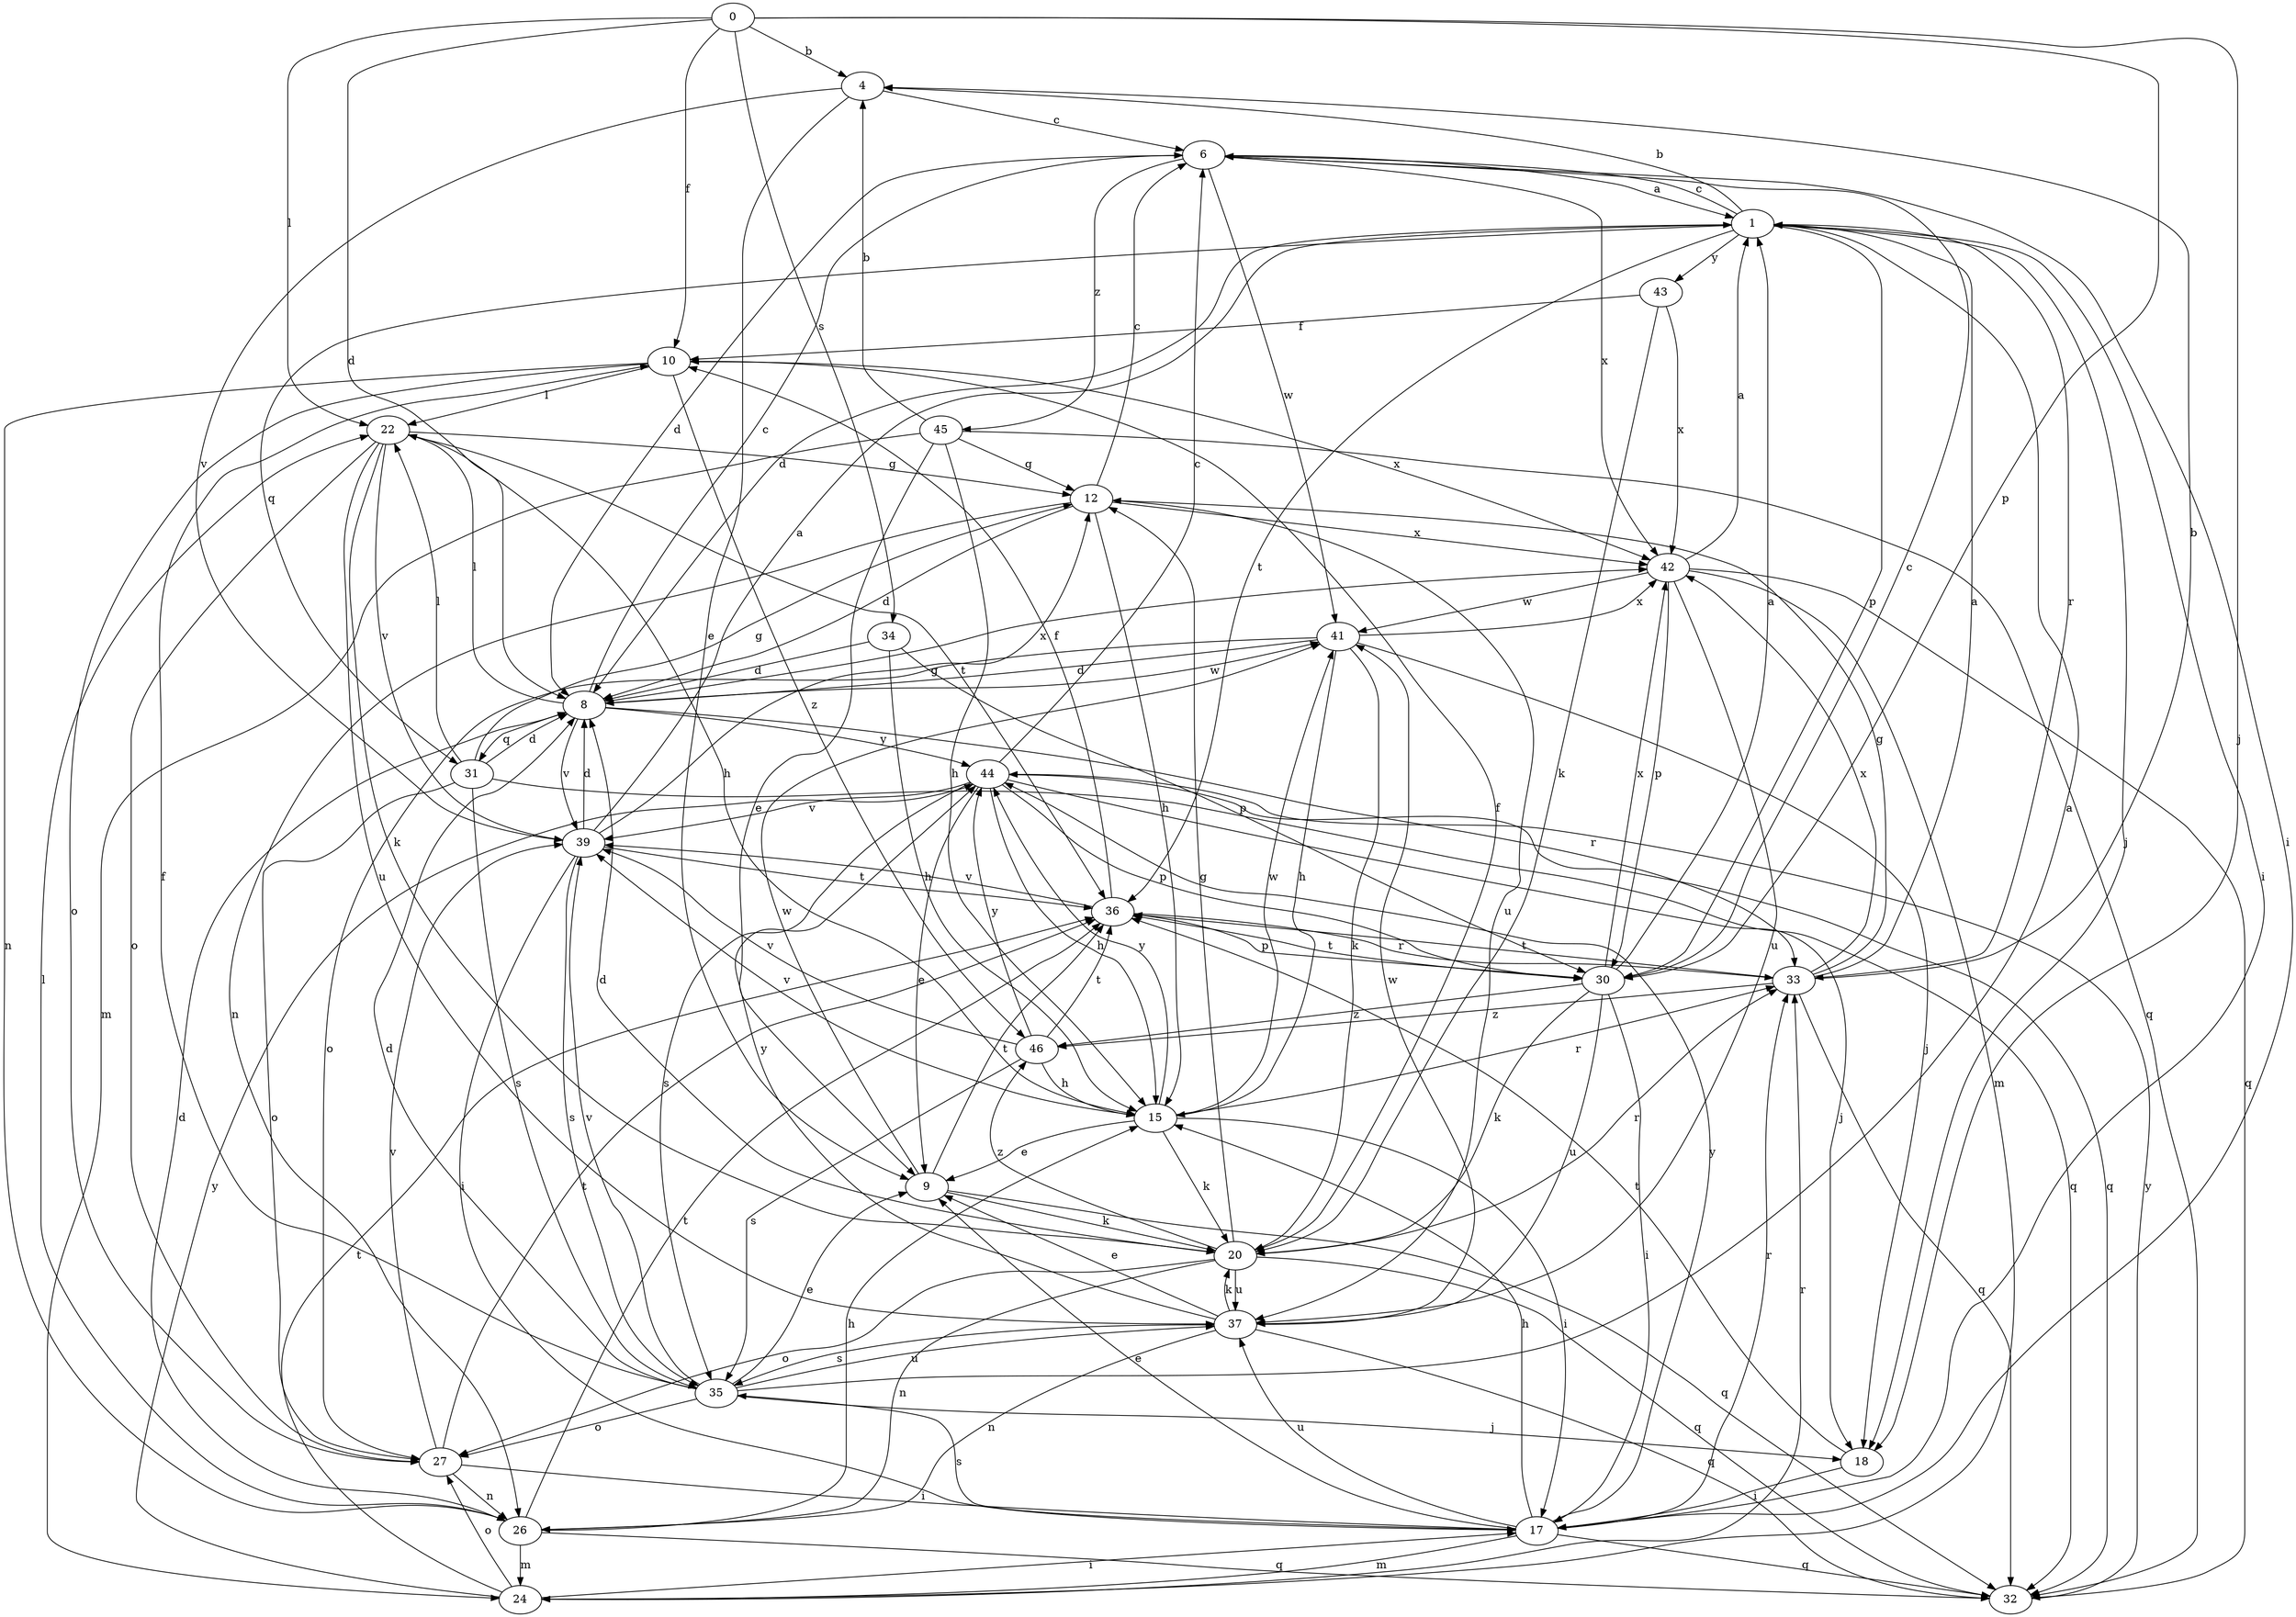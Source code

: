 strict digraph  {
0;
1;
4;
6;
8;
9;
10;
12;
15;
17;
18;
20;
22;
24;
26;
27;
30;
31;
32;
33;
34;
35;
36;
37;
39;
41;
42;
43;
44;
45;
46;
0 -> 4  [label=b];
0 -> 8  [label=d];
0 -> 10  [label=f];
0 -> 18  [label=j];
0 -> 22  [label=l];
0 -> 30  [label=p];
0 -> 34  [label=s];
1 -> 4  [label=b];
1 -> 6  [label=c];
1 -> 8  [label=d];
1 -> 17  [label=i];
1 -> 18  [label=j];
1 -> 30  [label=p];
1 -> 31  [label=q];
1 -> 33  [label=r];
1 -> 36  [label=t];
1 -> 43  [label=y];
4 -> 6  [label=c];
4 -> 9  [label=e];
4 -> 39  [label=v];
6 -> 1  [label=a];
6 -> 8  [label=d];
6 -> 17  [label=i];
6 -> 41  [label=w];
6 -> 42  [label=x];
6 -> 45  [label=z];
8 -> 6  [label=c];
8 -> 22  [label=l];
8 -> 31  [label=q];
8 -> 33  [label=r];
8 -> 39  [label=v];
8 -> 41  [label=w];
8 -> 42  [label=x];
8 -> 44  [label=y];
9 -> 20  [label=k];
9 -> 32  [label=q];
9 -> 36  [label=t];
9 -> 41  [label=w];
10 -> 22  [label=l];
10 -> 26  [label=n];
10 -> 27  [label=o];
10 -> 42  [label=x];
10 -> 46  [label=z];
12 -> 6  [label=c];
12 -> 8  [label=d];
12 -> 15  [label=h];
12 -> 26  [label=n];
12 -> 37  [label=u];
12 -> 42  [label=x];
15 -> 9  [label=e];
15 -> 17  [label=i];
15 -> 20  [label=k];
15 -> 33  [label=r];
15 -> 39  [label=v];
15 -> 41  [label=w];
15 -> 44  [label=y];
17 -> 9  [label=e];
17 -> 15  [label=h];
17 -> 24  [label=m];
17 -> 32  [label=q];
17 -> 33  [label=r];
17 -> 35  [label=s];
17 -> 37  [label=u];
17 -> 44  [label=y];
18 -> 17  [label=i];
18 -> 36  [label=t];
20 -> 8  [label=d];
20 -> 10  [label=f];
20 -> 12  [label=g];
20 -> 26  [label=n];
20 -> 27  [label=o];
20 -> 32  [label=q];
20 -> 33  [label=r];
20 -> 37  [label=u];
20 -> 46  [label=z];
22 -> 12  [label=g];
22 -> 15  [label=h];
22 -> 20  [label=k];
22 -> 27  [label=o];
22 -> 36  [label=t];
22 -> 37  [label=u];
22 -> 39  [label=v];
24 -> 17  [label=i];
24 -> 27  [label=o];
24 -> 33  [label=r];
24 -> 36  [label=t];
24 -> 44  [label=y];
26 -> 8  [label=d];
26 -> 15  [label=h];
26 -> 22  [label=l];
26 -> 24  [label=m];
26 -> 32  [label=q];
26 -> 36  [label=t];
27 -> 17  [label=i];
27 -> 26  [label=n];
27 -> 36  [label=t];
27 -> 39  [label=v];
30 -> 1  [label=a];
30 -> 6  [label=c];
30 -> 17  [label=i];
30 -> 20  [label=k];
30 -> 36  [label=t];
30 -> 37  [label=u];
30 -> 42  [label=x];
30 -> 46  [label=z];
31 -> 8  [label=d];
31 -> 12  [label=g];
31 -> 22  [label=l];
31 -> 27  [label=o];
31 -> 32  [label=q];
31 -> 35  [label=s];
32 -> 44  [label=y];
33 -> 1  [label=a];
33 -> 4  [label=b];
33 -> 12  [label=g];
33 -> 32  [label=q];
33 -> 36  [label=t];
33 -> 42  [label=x];
33 -> 46  [label=z];
34 -> 8  [label=d];
34 -> 15  [label=h];
34 -> 30  [label=p];
35 -> 1  [label=a];
35 -> 8  [label=d];
35 -> 9  [label=e];
35 -> 10  [label=f];
35 -> 18  [label=j];
35 -> 27  [label=o];
35 -> 37  [label=u];
35 -> 39  [label=v];
36 -> 10  [label=f];
36 -> 30  [label=p];
36 -> 33  [label=r];
36 -> 39  [label=v];
37 -> 9  [label=e];
37 -> 20  [label=k];
37 -> 26  [label=n];
37 -> 32  [label=q];
37 -> 35  [label=s];
37 -> 41  [label=w];
37 -> 44  [label=y];
39 -> 1  [label=a];
39 -> 8  [label=d];
39 -> 12  [label=g];
39 -> 17  [label=i];
39 -> 35  [label=s];
39 -> 36  [label=t];
41 -> 8  [label=d];
41 -> 15  [label=h];
41 -> 18  [label=j];
41 -> 20  [label=k];
41 -> 27  [label=o];
41 -> 42  [label=x];
42 -> 1  [label=a];
42 -> 24  [label=m];
42 -> 30  [label=p];
42 -> 32  [label=q];
42 -> 37  [label=u];
42 -> 41  [label=w];
43 -> 10  [label=f];
43 -> 20  [label=k];
43 -> 42  [label=x];
44 -> 6  [label=c];
44 -> 9  [label=e];
44 -> 15  [label=h];
44 -> 18  [label=j];
44 -> 30  [label=p];
44 -> 32  [label=q];
44 -> 35  [label=s];
44 -> 39  [label=v];
45 -> 4  [label=b];
45 -> 9  [label=e];
45 -> 12  [label=g];
45 -> 15  [label=h];
45 -> 24  [label=m];
45 -> 32  [label=q];
46 -> 15  [label=h];
46 -> 35  [label=s];
46 -> 36  [label=t];
46 -> 39  [label=v];
46 -> 44  [label=y];
}
